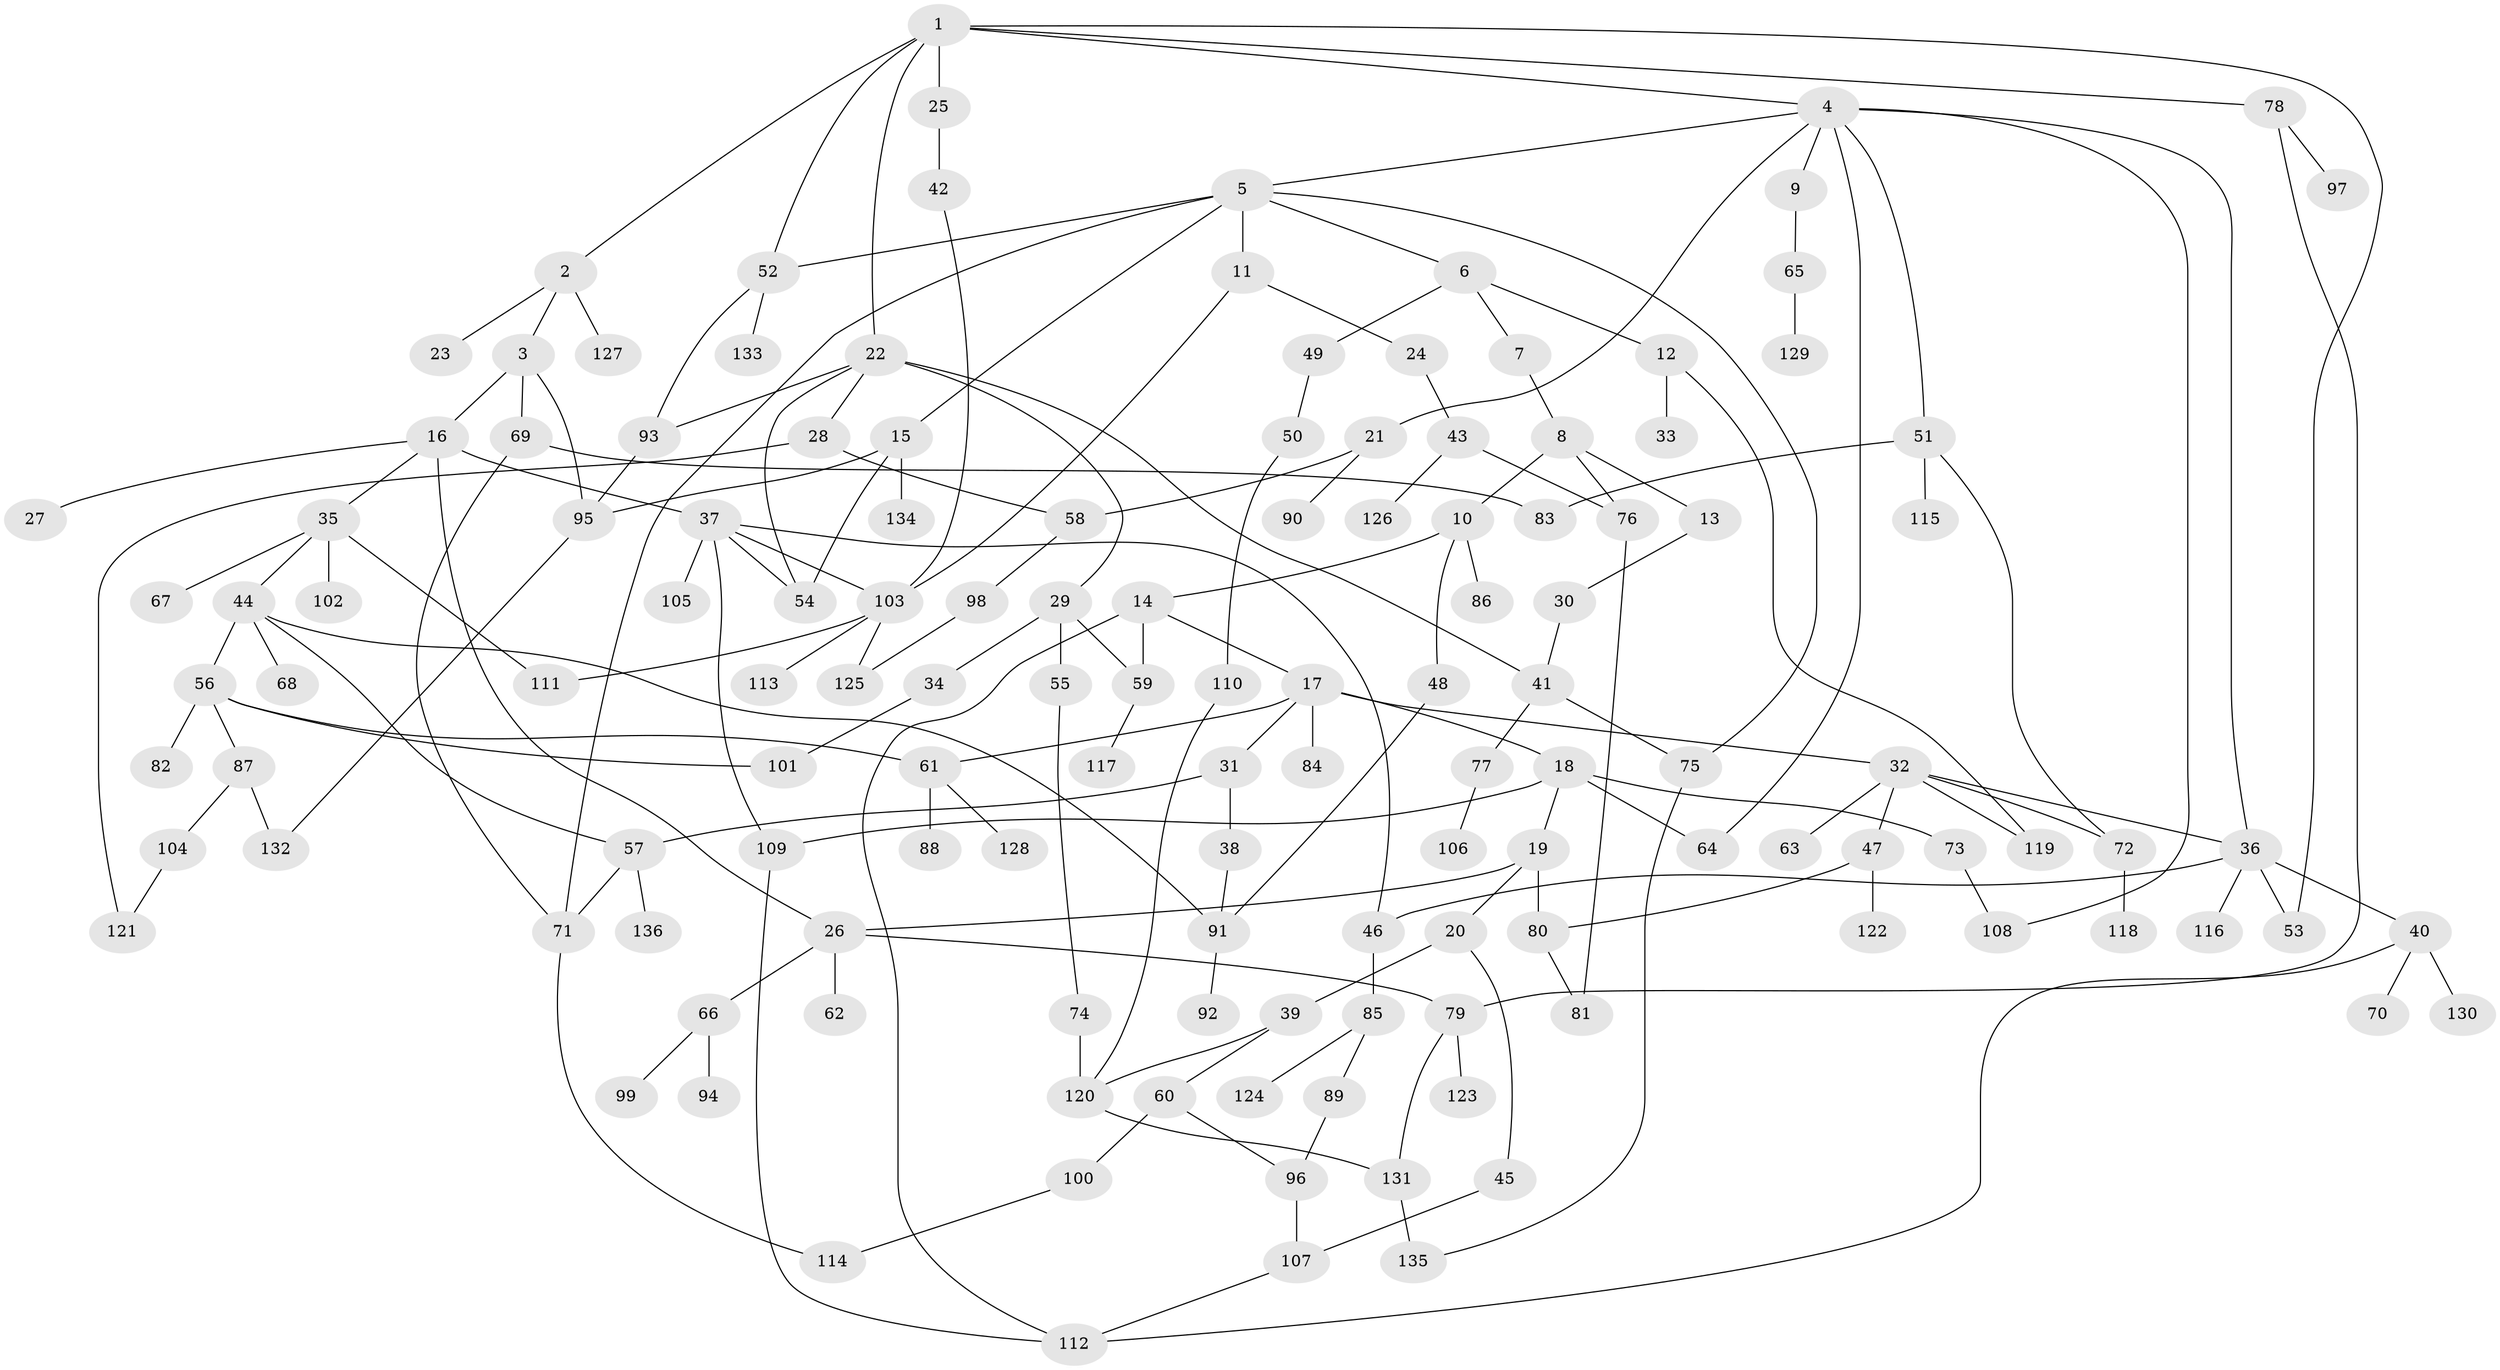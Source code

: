 // coarse degree distribution, {7: 0.043478260869565216, 4: 0.13043478260869565, 8: 0.010869565217391304, 9: 0.010869565217391304, 5: 0.11956521739130435, 2: 0.2826086956521739, 6: 0.03260869565217391, 3: 0.13043478260869565, 1: 0.2391304347826087}
// Generated by graph-tools (version 1.1) at 2025/23/03/03/25 07:23:31]
// undirected, 136 vertices, 182 edges
graph export_dot {
graph [start="1"]
  node [color=gray90,style=filled];
  1;
  2;
  3;
  4;
  5;
  6;
  7;
  8;
  9;
  10;
  11;
  12;
  13;
  14;
  15;
  16;
  17;
  18;
  19;
  20;
  21;
  22;
  23;
  24;
  25;
  26;
  27;
  28;
  29;
  30;
  31;
  32;
  33;
  34;
  35;
  36;
  37;
  38;
  39;
  40;
  41;
  42;
  43;
  44;
  45;
  46;
  47;
  48;
  49;
  50;
  51;
  52;
  53;
  54;
  55;
  56;
  57;
  58;
  59;
  60;
  61;
  62;
  63;
  64;
  65;
  66;
  67;
  68;
  69;
  70;
  71;
  72;
  73;
  74;
  75;
  76;
  77;
  78;
  79;
  80;
  81;
  82;
  83;
  84;
  85;
  86;
  87;
  88;
  89;
  90;
  91;
  92;
  93;
  94;
  95;
  96;
  97;
  98;
  99;
  100;
  101;
  102;
  103;
  104;
  105;
  106;
  107;
  108;
  109;
  110;
  111;
  112;
  113;
  114;
  115;
  116;
  117;
  118;
  119;
  120;
  121;
  122;
  123;
  124;
  125;
  126;
  127;
  128;
  129;
  130;
  131;
  132;
  133;
  134;
  135;
  136;
  1 -- 2;
  1 -- 4;
  1 -- 22;
  1 -- 25;
  1 -- 52;
  1 -- 78;
  1 -- 53;
  2 -- 3;
  2 -- 23;
  2 -- 127;
  3 -- 16;
  3 -- 69;
  3 -- 95;
  4 -- 5;
  4 -- 9;
  4 -- 21;
  4 -- 36;
  4 -- 51;
  4 -- 64;
  4 -- 108;
  5 -- 6;
  5 -- 11;
  5 -- 15;
  5 -- 75;
  5 -- 52;
  5 -- 71;
  6 -- 7;
  6 -- 12;
  6 -- 49;
  7 -- 8;
  8 -- 10;
  8 -- 13;
  8 -- 76;
  9 -- 65;
  10 -- 14;
  10 -- 48;
  10 -- 86;
  11 -- 24;
  11 -- 103;
  12 -- 33;
  12 -- 119;
  13 -- 30;
  14 -- 17;
  14 -- 59;
  14 -- 112;
  15 -- 134;
  15 -- 54;
  15 -- 95;
  16 -- 26;
  16 -- 27;
  16 -- 35;
  16 -- 37;
  17 -- 18;
  17 -- 31;
  17 -- 32;
  17 -- 84;
  17 -- 61;
  18 -- 19;
  18 -- 73;
  18 -- 109;
  18 -- 64;
  19 -- 20;
  19 -- 80;
  19 -- 26;
  20 -- 39;
  20 -- 45;
  21 -- 90;
  21 -- 58;
  22 -- 28;
  22 -- 29;
  22 -- 54;
  22 -- 93;
  22 -- 41;
  24 -- 43;
  25 -- 42;
  26 -- 62;
  26 -- 66;
  26 -- 79;
  28 -- 58;
  28 -- 121;
  29 -- 34;
  29 -- 55;
  29 -- 59;
  30 -- 41;
  31 -- 38;
  31 -- 57;
  32 -- 47;
  32 -- 63;
  32 -- 119;
  32 -- 72;
  32 -- 36;
  34 -- 101;
  35 -- 44;
  35 -- 67;
  35 -- 102;
  35 -- 111;
  36 -- 40;
  36 -- 46;
  36 -- 53;
  36 -- 116;
  37 -- 105;
  37 -- 109;
  37 -- 46;
  37 -- 103;
  37 -- 54;
  38 -- 91;
  39 -- 60;
  39 -- 120;
  40 -- 70;
  40 -- 112;
  40 -- 130;
  41 -- 75;
  41 -- 77;
  42 -- 103;
  43 -- 126;
  43 -- 76;
  44 -- 56;
  44 -- 68;
  44 -- 57;
  44 -- 91;
  45 -- 107;
  46 -- 85;
  47 -- 122;
  47 -- 80;
  48 -- 91;
  49 -- 50;
  50 -- 110;
  51 -- 72;
  51 -- 83;
  51 -- 115;
  52 -- 93;
  52 -- 133;
  55 -- 74;
  56 -- 61;
  56 -- 82;
  56 -- 87;
  56 -- 101;
  57 -- 71;
  57 -- 136;
  58 -- 98;
  59 -- 117;
  60 -- 100;
  60 -- 96;
  61 -- 88;
  61 -- 128;
  65 -- 129;
  66 -- 94;
  66 -- 99;
  69 -- 83;
  69 -- 71;
  71 -- 114;
  72 -- 118;
  73 -- 108;
  74 -- 120;
  75 -- 135;
  76 -- 81;
  77 -- 106;
  78 -- 79;
  78 -- 97;
  79 -- 123;
  79 -- 131;
  80 -- 81;
  85 -- 89;
  85 -- 124;
  87 -- 104;
  87 -- 132;
  89 -- 96;
  91 -- 92;
  93 -- 95;
  95 -- 132;
  96 -- 107;
  98 -- 125;
  100 -- 114;
  103 -- 113;
  103 -- 111;
  103 -- 125;
  104 -- 121;
  107 -- 112;
  109 -- 112;
  110 -- 120;
  120 -- 131;
  131 -- 135;
}
